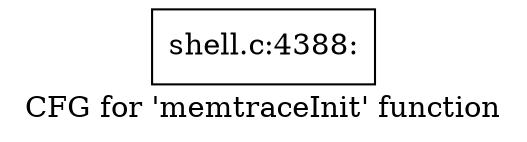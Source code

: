 digraph "CFG for 'memtraceInit' function" {
	label="CFG for 'memtraceInit' function";

	Node0x56027693f880 [shape=record,label="{shell.c:4388:}"];
}
